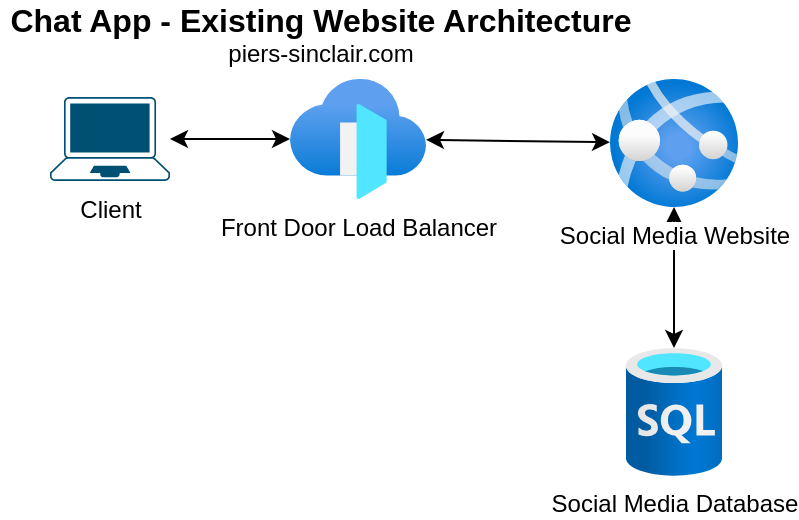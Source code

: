 <mxfile>
    <diagram id="pnvnSVLrPY8N83POa-B3" name="Page-1">
        <mxGraphModel dx="1156" dy="643" grid="1" gridSize="10" guides="1" tooltips="1" connect="1" arrows="1" fold="1" page="1" pageScale="1" pageWidth="850" pageHeight="1100" background="#ffffff" math="0" shadow="0">
            <root>
                <mxCell id="0"/>
                <mxCell id="1" parent="0"/>
                <mxCell id="2" value="Client" style="points=[[0.13,0.02,0],[0.5,0,0],[0.87,0.02,0],[0.885,0.4,0],[0.985,0.985,0],[0.5,1,0],[0.015,0.985,0],[0.115,0.4,0]];verticalLabelPosition=bottom;sketch=0;html=1;verticalAlign=top;aspect=fixed;align=center;pointerEvents=1;shape=mxgraph.cisco19.laptop;fillColor=#005073;strokeColor=none;" parent="1" vertex="1">
                    <mxGeometry x="50" y="146.5" width="60" height="42" as="geometry"/>
                </mxCell>
                <mxCell id="5" value="" style="edgeStyle=none;html=1;startArrow=classic;startFill=1;" parent="1" source="3" target="4" edge="1">
                    <mxGeometry relative="1" as="geometry"/>
                </mxCell>
                <mxCell id="6" value="" style="edgeStyle=none;html=1;startArrow=classic;startFill=1;" parent="1" source="8" target="2" edge="1">
                    <mxGeometry relative="1" as="geometry"/>
                </mxCell>
                <mxCell id="3" value="Social Media Website" style="aspect=fixed;html=1;points=[];align=center;image;fontSize=12;image=img/lib/azure2/app_services/App_Services.svg;" parent="1" vertex="1">
                    <mxGeometry x="330" y="137.5" width="64" height="64" as="geometry"/>
                </mxCell>
                <mxCell id="4" value="Social Media Database" style="aspect=fixed;html=1;points=[];align=center;image;fontSize=12;image=img/lib/azure2/databases/SQL_Database.svg;" parent="1" vertex="1">
                    <mxGeometry x="338" y="272" width="48" height="64" as="geometry"/>
                </mxCell>
                <mxCell id="7" value="&lt;font style=&quot;font-size: 16px;&quot;&gt;&lt;b&gt;Chat App - Existing Website Architecture&lt;br&gt;&lt;/b&gt;&lt;/font&gt;piers-sinclair.com" style="text;html=1;strokeColor=none;fillColor=none;align=center;verticalAlign=middle;whiteSpace=wrap;rounded=0;" parent="1" vertex="1">
                    <mxGeometry x="25" y="100" width="321" height="30" as="geometry"/>
                </mxCell>
                <mxCell id="8" value="Front Door Load Balancer" style="aspect=fixed;html=1;points=[];align=center;image;fontSize=12;image=img/lib/azure2/networking/Front_Doors.svg;" vertex="1" parent="1">
                    <mxGeometry x="170" y="137.5" width="68" height="60" as="geometry"/>
                </mxCell>
                <mxCell id="11" value="" style="edgeStyle=none;html=1;startArrow=classic;startFill=1;" edge="1" parent="1" source="3" target="8">
                    <mxGeometry relative="1" as="geometry">
                        <mxPoint x="180" y="177.5" as="sourcePoint"/>
                        <mxPoint x="120" y="177.5" as="targetPoint"/>
                    </mxGeometry>
                </mxCell>
            </root>
        </mxGraphModel>
    </diagram>
</mxfile>